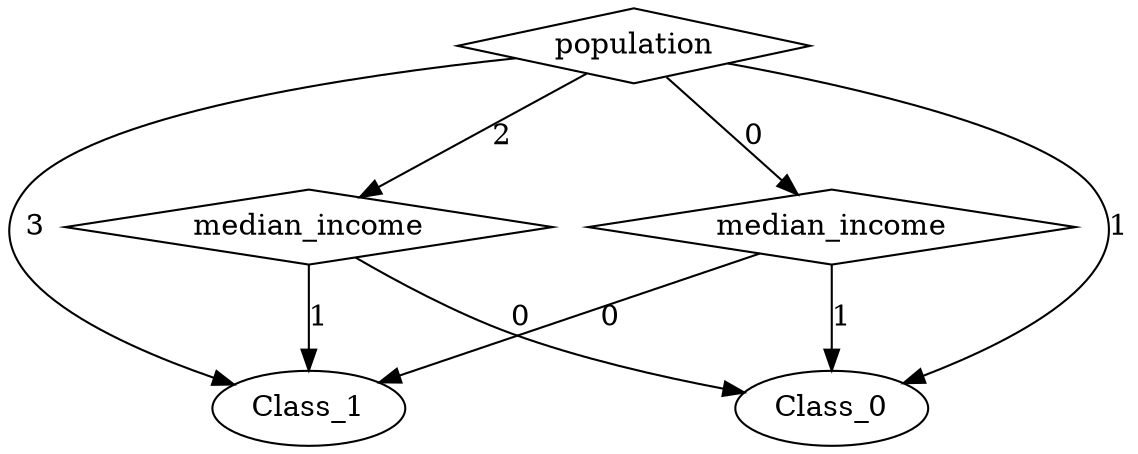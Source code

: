 digraph {
node [label=Class_0,style=""] Class_0
node [label=Class_1,style=""] Class_1
node [label=Class_1,style=""] Class_1
node [label=Class_0,style=""] Class_0
node [label=Class_1,style=""] Class_1
node [label=Class_0,style=""] Class_0
node [label=median_income,shape="diamond",style=""] 2
node [label=median_income,shape="diamond",style=""] 1
node [label=population,shape="diamond",style=""] 0

2 -> Class_0 [label="1"]
2 -> Class_1 [label="0"]
1 -> Class_1 [label="1"]
1 -> Class_0 [label="0"]
0 -> Class_1 [label="3"]
0 -> 1 [label="2"]
0 -> Class_0 [label="1"]
0 -> 2 [label="0"]
}